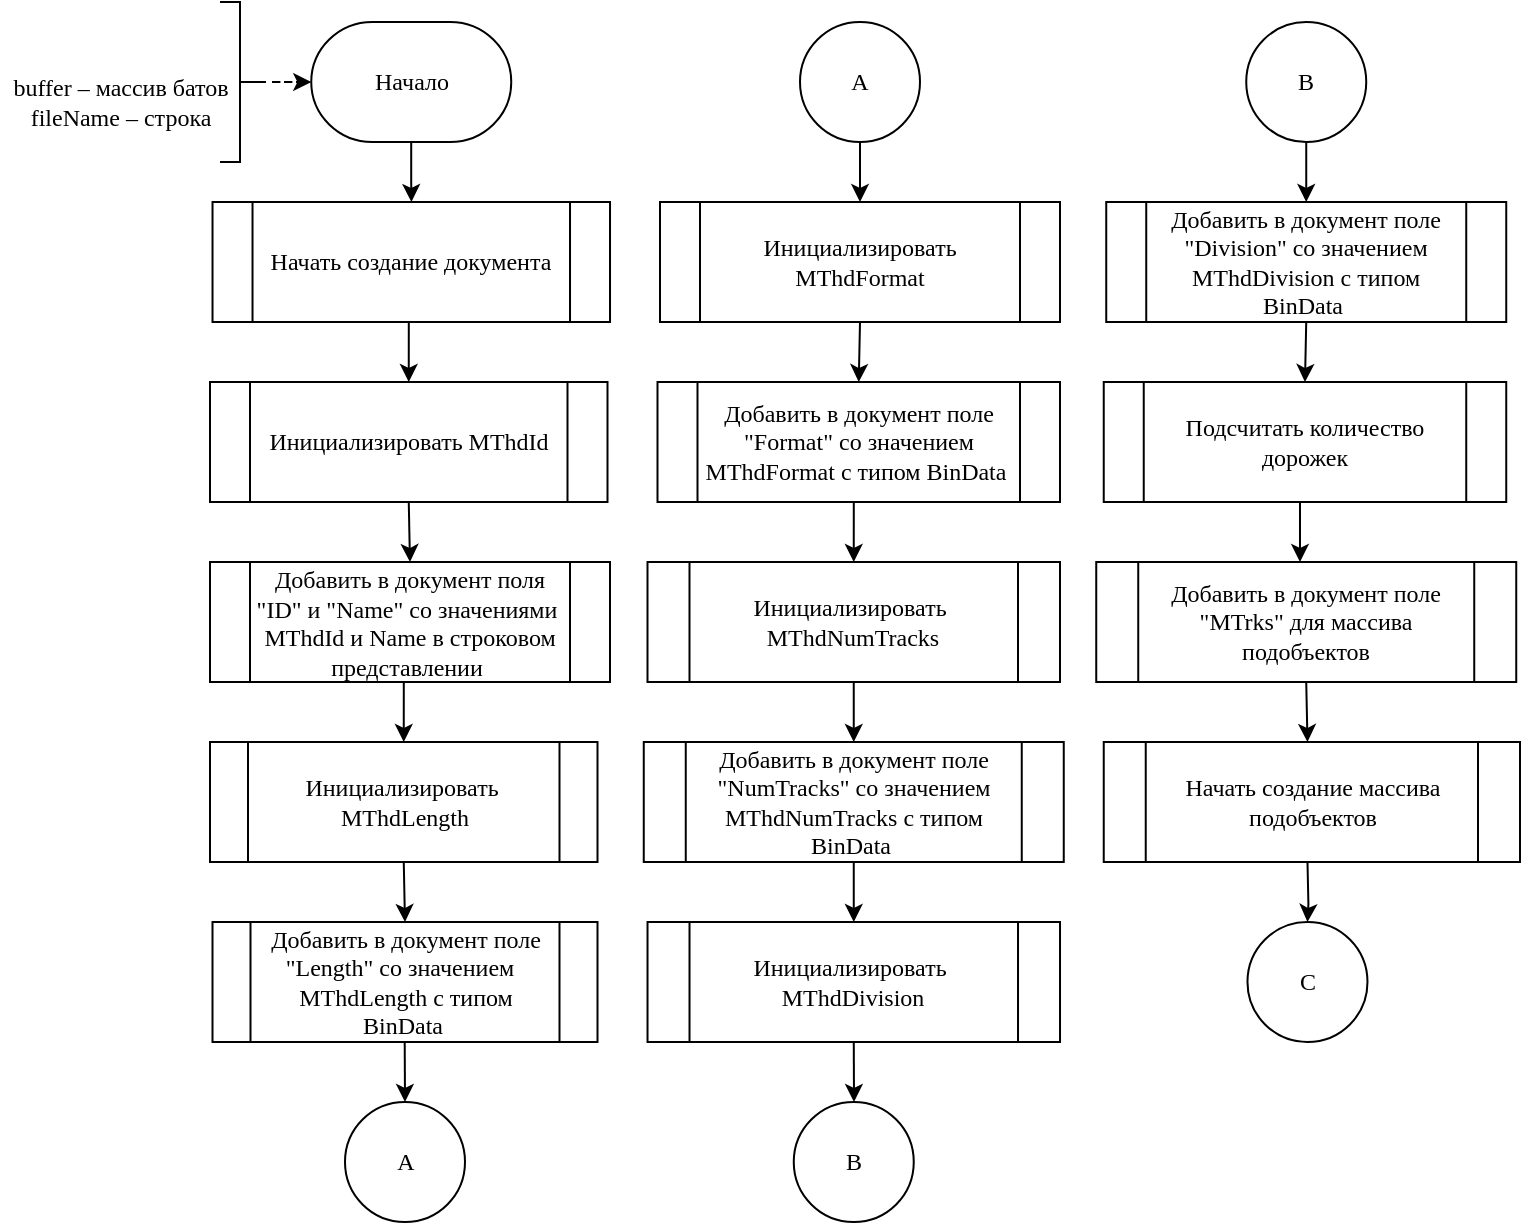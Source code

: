 <mxfile version="18.1.3" type="device"><diagram id="C5RBs43oDa-KdzZeNtuy" name="Page-1"><mxGraphModel dx="1455" dy="905" grid="1" gridSize="10" guides="1" tooltips="1" connect="1" arrows="1" fold="1" page="1" pageScale="1" pageWidth="827" pageHeight="1169" math="0" shadow="0"><root><mxCell id="WIyWlLk6GJQsqaUBKTNV-0"/><mxCell id="WIyWlLk6GJQsqaUBKTNV-1" parent="WIyWlLk6GJQsqaUBKTNV-0"/><mxCell id="UDrI1edxbIWnHdo_6bea-86" style="edgeStyle=orthogonalEdgeStyle;rounded=0;orthogonalLoop=1;jettySize=auto;html=1;entryX=0;entryY=0.5;entryDx=0;entryDy=0;entryPerimeter=0;fontFamily=Times New Roman;dashed=1;" edge="1" parent="WIyWlLk6GJQsqaUBKTNV-1" source="UDrI1edxbIWnHdo_6bea-87" target="UDrI1edxbIWnHdo_6bea-89"><mxGeometry relative="1" as="geometry"/></mxCell><mxCell id="UDrI1edxbIWnHdo_6bea-87" value="" style="strokeWidth=1;html=1;shape=mxgraph.flowchart.annotation_2;align=left;labelPosition=right;pointerEvents=1;rotation=-180;" vertex="1" parent="WIyWlLk6GJQsqaUBKTNV-1"><mxGeometry x="700" y="640" width="20" height="80" as="geometry"/></mxCell><mxCell id="UDrI1edxbIWnHdo_6bea-88" style="edgeStyle=orthogonalEdgeStyle;rounded=0;orthogonalLoop=1;jettySize=auto;html=1;fontFamily=Times New Roman;fontSize=12;" edge="1" parent="WIyWlLk6GJQsqaUBKTNV-1" source="UDrI1edxbIWnHdo_6bea-89"><mxGeometry relative="1" as="geometry"><mxPoint x="795.714" y="740" as="targetPoint"/></mxGeometry></mxCell><mxCell id="UDrI1edxbIWnHdo_6bea-89" value="&lt;font face=&quot;Times New Roman&quot;&gt;Начало&lt;/font&gt;" style="strokeWidth=1;html=1;shape=mxgraph.flowchart.terminator;whiteSpace=wrap;" vertex="1" parent="WIyWlLk6GJQsqaUBKTNV-1"><mxGeometry x="745.63" y="650" width="100" height="60" as="geometry"/></mxCell><mxCell id="UDrI1edxbIWnHdo_6bea-90" value="buffer – массив батов&lt;br&gt;fileName – строка" style="text;html=1;align=center;verticalAlign=middle;resizable=0;points=[];autosize=1;strokeColor=none;fillColor=none;fontFamily=Times New Roman;" vertex="1" parent="WIyWlLk6GJQsqaUBKTNV-1"><mxGeometry x="590" y="675" width="120" height="30" as="geometry"/></mxCell><mxCell id="UDrI1edxbIWnHdo_6bea-91" style="edgeStyle=orthogonalEdgeStyle;rounded=0;orthogonalLoop=1;jettySize=auto;html=1;exitX=0.5;exitY=1;exitDx=0;exitDy=0;entryX=0.5;entryY=0;entryDx=0;entryDy=0;fontFamily=Times New Roman;fontSize=12;" edge="1" parent="WIyWlLk6GJQsqaUBKTNV-1" target="UDrI1edxbIWnHdo_6bea-93"><mxGeometry relative="1" as="geometry"><mxPoint x="792.5" y="830" as="targetPoint"/><mxPoint x="795.625" y="800" as="sourcePoint"/></mxGeometry></mxCell><mxCell id="UDrI1edxbIWnHdo_6bea-92" style="edgeStyle=orthogonalEdgeStyle;rounded=0;orthogonalLoop=1;jettySize=auto;html=1;exitX=0.5;exitY=1;exitDx=0;exitDy=0;entryX=0.5;entryY=0;entryDx=0;entryDy=0;fontFamily=Times New Roman;fontSize=12;" edge="1" parent="WIyWlLk6GJQsqaUBKTNV-1" source="UDrI1edxbIWnHdo_6bea-93" target="UDrI1edxbIWnHdo_6bea-94"><mxGeometry relative="1" as="geometry"><mxPoint x="792.5" y="890" as="sourcePoint"/><mxPoint x="792.5" y="930" as="targetPoint"/></mxGeometry></mxCell><mxCell id="UDrI1edxbIWnHdo_6bea-93" value="&lt;div style=&quot;&quot;&gt;Инициализировать MThdId&lt;/div&gt;&lt;div style=&quot;text-align: start;&quot;&gt;&lt;/div&gt;" style="shape=process;whiteSpace=wrap;html=1;backgroundOutline=1;fontFamily=Times New Roman;fontSize=12;strokeWidth=1;" vertex="1" parent="WIyWlLk6GJQsqaUBKTNV-1"><mxGeometry x="695" y="830" width="198.75" height="60" as="geometry"/></mxCell><mxCell id="UDrI1edxbIWnHdo_6bea-94" value="&lt;div style=&quot;font-size: 13px;&quot;&gt;&lt;font style=&quot;font-size: 13px;&quot;&gt;&lt;br&gt;&lt;/font&gt;&lt;/div&gt;&lt;div&gt;&lt;font style=&quot;font-size: 12px;&quot;&gt;Добавить в документ поля &quot;ID&quot; и &quot;Name&quot; со значениями&amp;nbsp;&lt;/font&gt;&lt;/div&gt;&lt;font style=&quot;font-size: 12px;&quot;&gt;MThdId и Name&amp;nbsp;в строковом представлении&amp;nbsp;&lt;/font&gt;&lt;div&gt;&lt;font style=&quot;font-size: 12px;&quot;&gt;&amp;nbsp;&lt;/font&gt;&lt;/div&gt;&lt;div style=&quot;text-align: start;&quot;&gt;&lt;/div&gt;" style="shape=process;whiteSpace=wrap;html=1;backgroundOutline=1;fontFamily=Times New Roman;fontSize=12;strokeWidth=1;" vertex="1" parent="WIyWlLk6GJQsqaUBKTNV-1"><mxGeometry x="695" y="920" width="200" height="60" as="geometry"/></mxCell><mxCell id="UDrI1edxbIWnHdo_6bea-95" value="&lt;div style=&quot;&quot;&gt;Инициализировать&amp;nbsp;&lt;/div&gt;MThdLength&lt;div style=&quot;text-align: start;&quot;&gt;&lt;/div&gt;" style="shape=process;whiteSpace=wrap;html=1;backgroundOutline=1;fontFamily=Times New Roman;fontSize=12;strokeWidth=1;" vertex="1" parent="WIyWlLk6GJQsqaUBKTNV-1"><mxGeometry x="695" y="1010" width="193.75" height="60" as="geometry"/></mxCell><mxCell id="UDrI1edxbIWnHdo_6bea-96" style="edgeStyle=orthogonalEdgeStyle;rounded=0;orthogonalLoop=1;jettySize=auto;html=1;exitX=0.5;exitY=1;exitDx=0;exitDy=0;entryX=0.5;entryY=0;entryDx=0;entryDy=0;fontFamily=Times New Roman;fontSize=12;" edge="1" parent="WIyWlLk6GJQsqaUBKTNV-1" source="UDrI1edxbIWnHdo_6bea-94" target="UDrI1edxbIWnHdo_6bea-95"><mxGeometry relative="1" as="geometry"><mxPoint x="792.27" y="990" as="sourcePoint"/><mxPoint x="792.27" y="1020" as="targetPoint"/></mxGeometry></mxCell><mxCell id="UDrI1edxbIWnHdo_6bea-97" style="edgeStyle=orthogonalEdgeStyle;rounded=0;orthogonalLoop=1;jettySize=auto;html=1;exitX=0.5;exitY=1;exitDx=0;exitDy=0;fontFamily=Times New Roman;fontSize=12;entryX=0.5;entryY=0;entryDx=0;entryDy=0;" edge="1" parent="WIyWlLk6GJQsqaUBKTNV-1" source="UDrI1edxbIWnHdo_6bea-95" target="UDrI1edxbIWnHdo_6bea-98"><mxGeometry relative="1" as="geometry"><mxPoint x="792.27" y="1080" as="sourcePoint"/><mxPoint x="792" y="1100" as="targetPoint"/></mxGeometry></mxCell><mxCell id="UDrI1edxbIWnHdo_6bea-98" value="&lt;div style=&quot;&quot;&gt;&lt;br&gt;&lt;/div&gt;&lt;div style=&quot;&quot;&gt;Добавить в документ поле &quot;Length&quot; со значением &amp;nbsp;&lt;/div&gt;MThdLength с типом BinData&amp;nbsp;&lt;div style=&quot;&quot;&gt;&amp;nbsp;&lt;/div&gt;&lt;div style=&quot;text-align: start;&quot;&gt;&lt;/div&gt;" style="shape=process;whiteSpace=wrap;html=1;backgroundOutline=1;fontFamily=Times New Roman;fontSize=12;strokeWidth=1;" vertex="1" parent="WIyWlLk6GJQsqaUBKTNV-1"><mxGeometry x="696.25" y="1100" width="192.5" height="60" as="geometry"/></mxCell><mxCell id="UDrI1edxbIWnHdo_6bea-99" value="А" style="ellipse;whiteSpace=wrap;html=1;aspect=fixed;fontFamily=Times New Roman;fontSize=12;strokeWidth=1;" vertex="1" parent="WIyWlLk6GJQsqaUBKTNV-1"><mxGeometry x="762.5" y="1190" width="60" height="60" as="geometry"/></mxCell><mxCell id="UDrI1edxbIWnHdo_6bea-100" style="edgeStyle=orthogonalEdgeStyle;rounded=0;orthogonalLoop=1;jettySize=auto;html=1;exitX=0.5;exitY=1;exitDx=0;exitDy=0;fontFamily=Times New Roman;fontSize=12;entryX=0.5;entryY=0;entryDx=0;entryDy=0;" edge="1" parent="WIyWlLk6GJQsqaUBKTNV-1" target="UDrI1edxbIWnHdo_6bea-99"><mxGeometry relative="1" as="geometry"><mxPoint x="792.35" y="1160" as="sourcePoint"/><mxPoint x="793" y="1180" as="targetPoint"/><Array as="points"/></mxGeometry></mxCell><mxCell id="UDrI1edxbIWnHdo_6bea-101" style="edgeStyle=orthogonalEdgeStyle;rounded=0;orthogonalLoop=1;jettySize=auto;html=1;fontFamily=Times New Roman;fontSize=12;entryX=0.5;entryY=0;entryDx=0;entryDy=0;exitX=0.5;exitY=1;exitDx=0;exitDy=0;" edge="1" parent="WIyWlLk6GJQsqaUBKTNV-1" source="UDrI1edxbIWnHdo_6bea-110" target="UDrI1edxbIWnHdo_6bea-103"><mxGeometry relative="1" as="geometry"><mxPoint x="1038" y="720" as="sourcePoint"/><mxPoint x="1017.474" y="740" as="targetPoint"/></mxGeometry></mxCell><mxCell id="UDrI1edxbIWnHdo_6bea-102" style="edgeStyle=orthogonalEdgeStyle;rounded=0;orthogonalLoop=1;jettySize=auto;html=1;exitX=0.5;exitY=1;exitDx=0;exitDy=0;entryX=0.5;entryY=0;entryDx=0;entryDy=0;fontFamily=Times New Roman;fontSize=12;" edge="1" parent="WIyWlLk6GJQsqaUBKTNV-1" source="UDrI1edxbIWnHdo_6bea-103" target="UDrI1edxbIWnHdo_6bea-104"><mxGeometry relative="1" as="geometry"><mxPoint x="1020" y="800" as="sourcePoint"/><mxPoint x="1020" y="840" as="targetPoint"/></mxGeometry></mxCell><mxCell id="UDrI1edxbIWnHdo_6bea-103" value="&lt;div style=&quot;&quot;&gt;Инициализировать MThdFormat&lt;/div&gt;&lt;div style=&quot;text-align: start;&quot;&gt;&lt;/div&gt;" style="shape=process;whiteSpace=wrap;html=1;backgroundOutline=1;fontFamily=Times New Roman;fontSize=12;strokeWidth=1;" vertex="1" parent="WIyWlLk6GJQsqaUBKTNV-1"><mxGeometry x="920" y="740" width="200" height="60" as="geometry"/></mxCell><mxCell id="UDrI1edxbIWnHdo_6bea-104" value="&lt;div style=&quot;&quot;&gt;&lt;br&gt;&lt;/div&gt;&lt;div style=&quot;&quot;&gt;&lt;div&gt;Добавить в документ поле &quot;Format&quot; со значением&lt;/div&gt;MThdFormat&amp;nbsp;с типом BinData&amp;nbsp;&lt;div&gt;&amp;nbsp;&lt;/div&gt;&lt;/div&gt;&lt;div style=&quot;text-align: start;&quot;&gt;&lt;/div&gt;" style="shape=process;whiteSpace=wrap;html=1;backgroundOutline=1;fontFamily=Times New Roman;fontSize=12;strokeWidth=1;" vertex="1" parent="WIyWlLk6GJQsqaUBKTNV-1"><mxGeometry x="918.75" y="830" width="201.25" height="60" as="geometry"/></mxCell><mxCell id="UDrI1edxbIWnHdo_6bea-105" value="&lt;div style=&quot;&quot;&gt;Инициализировать&amp;nbsp;&lt;/div&gt;MThdNumTracks&lt;div style=&quot;text-align: start;&quot;&gt;&lt;/div&gt;" style="shape=process;whiteSpace=wrap;html=1;backgroundOutline=1;fontFamily=Times New Roman;fontSize=12;strokeWidth=1;" vertex="1" parent="WIyWlLk6GJQsqaUBKTNV-1"><mxGeometry x="913.75" y="920" width="206.25" height="60" as="geometry"/></mxCell><mxCell id="UDrI1edxbIWnHdo_6bea-106" style="edgeStyle=orthogonalEdgeStyle;rounded=0;orthogonalLoop=1;jettySize=auto;html=1;exitX=0.5;exitY=1;exitDx=0;exitDy=0;entryX=0.5;entryY=0;entryDx=0;entryDy=0;fontFamily=Times New Roman;fontSize=12;" edge="1" parent="WIyWlLk6GJQsqaUBKTNV-1" source="UDrI1edxbIWnHdo_6bea-104" target="UDrI1edxbIWnHdo_6bea-105"><mxGeometry relative="1" as="geometry"><mxPoint x="1019.77" y="900" as="sourcePoint"/><mxPoint x="1019.77" y="930" as="targetPoint"/></mxGeometry></mxCell><mxCell id="UDrI1edxbIWnHdo_6bea-107" style="edgeStyle=orthogonalEdgeStyle;rounded=0;orthogonalLoop=1;jettySize=auto;html=1;exitX=0.5;exitY=1;exitDx=0;exitDy=0;fontFamily=Times New Roman;fontSize=12;entryX=0.5;entryY=0;entryDx=0;entryDy=0;" edge="1" parent="WIyWlLk6GJQsqaUBKTNV-1" source="UDrI1edxbIWnHdo_6bea-105" target="UDrI1edxbIWnHdo_6bea-108"><mxGeometry relative="1" as="geometry"><mxPoint x="1019.77" y="990" as="sourcePoint"/><mxPoint x="1019.5" y="1010" as="targetPoint"/></mxGeometry></mxCell><mxCell id="UDrI1edxbIWnHdo_6bea-108" value="&lt;div style=&quot;&quot;&gt;&lt;br&gt;&lt;/div&gt;&lt;div style=&quot;&quot;&gt;Добавить в документ поле &quot;NumTracks&quot; со значением&lt;/div&gt;MThdNumTracks&amp;nbsp;с типом BinData&amp;nbsp;&lt;div style=&quot;&quot;&gt;&amp;nbsp;&lt;/div&gt;&lt;div style=&quot;text-align: start;&quot;&gt;&lt;/div&gt;" style="shape=process;whiteSpace=wrap;html=1;backgroundOutline=1;fontFamily=Times New Roman;fontSize=12;strokeWidth=1;" vertex="1" parent="WIyWlLk6GJQsqaUBKTNV-1"><mxGeometry x="911.88" y="1010" width="210" height="60" as="geometry"/></mxCell><mxCell id="UDrI1edxbIWnHdo_6bea-109" value="B" style="ellipse;whiteSpace=wrap;html=1;aspect=fixed;fontFamily=Times New Roman;fontSize=12;strokeWidth=1;" vertex="1" parent="WIyWlLk6GJQsqaUBKTNV-1"><mxGeometry x="986.88" y="1190" width="60" height="60" as="geometry"/></mxCell><mxCell id="UDrI1edxbIWnHdo_6bea-110" value="A" style="ellipse;whiteSpace=wrap;html=1;aspect=fixed;fontFamily=Times New Roman;fontSize=12;strokeWidth=1;" vertex="1" parent="WIyWlLk6GJQsqaUBKTNV-1"><mxGeometry x="990" y="650" width="60" height="60" as="geometry"/></mxCell><mxCell id="UDrI1edxbIWnHdo_6bea-111" style="edgeStyle=orthogonalEdgeStyle;rounded=0;orthogonalLoop=1;jettySize=auto;html=1;exitX=0.5;exitY=1;exitDx=0;exitDy=0;fontFamily=Times New Roman;fontSize=12;entryX=0.5;entryY=0;entryDx=0;entryDy=0;" edge="1" parent="WIyWlLk6GJQsqaUBKTNV-1" source="UDrI1edxbIWnHdo_6bea-108" target="UDrI1edxbIWnHdo_6bea-112"><mxGeometry relative="1" as="geometry"><mxPoint x="1016.585" y="1080" as="sourcePoint"/><mxPoint x="1017" y="1100" as="targetPoint"/></mxGeometry></mxCell><mxCell id="UDrI1edxbIWnHdo_6bea-112" value="&lt;div style=&quot;&quot;&gt;Инициализировать&amp;nbsp;&lt;/div&gt;MThdDivision&lt;div style=&quot;text-align: start;&quot;&gt;&lt;/div&gt;" style="shape=process;whiteSpace=wrap;html=1;backgroundOutline=1;fontFamily=Times New Roman;fontSize=12;strokeWidth=1;" vertex="1" parent="WIyWlLk6GJQsqaUBKTNV-1"><mxGeometry x="913.76" y="1100" width="206.25" height="60" as="geometry"/></mxCell><mxCell id="UDrI1edxbIWnHdo_6bea-113" style="edgeStyle=orthogonalEdgeStyle;rounded=0;orthogonalLoop=1;jettySize=auto;html=1;exitX=0.5;exitY=1;exitDx=0;exitDy=0;fontFamily=Times New Roman;fontSize=12;" edge="1" parent="WIyWlLk6GJQsqaUBKTNV-1" source="UDrI1edxbIWnHdo_6bea-112"><mxGeometry relative="1" as="geometry"><mxPoint x="1016.54" y="1170" as="sourcePoint"/><mxPoint x="1017" y="1190" as="targetPoint"/></mxGeometry></mxCell><mxCell id="UDrI1edxbIWnHdo_6bea-114" style="edgeStyle=orthogonalEdgeStyle;rounded=0;orthogonalLoop=1;jettySize=auto;html=1;fontFamily=Times New Roman;fontSize=12;entryX=0.5;entryY=0;entryDx=0;entryDy=0;exitX=0.5;exitY=1;exitDx=0;exitDy=0;" edge="1" parent="WIyWlLk6GJQsqaUBKTNV-1" source="UDrI1edxbIWnHdo_6bea-122" target="UDrI1edxbIWnHdo_6bea-116"><mxGeometry relative="1" as="geometry"><mxPoint x="1261.12" y="720" as="sourcePoint"/><mxPoint x="1240.594" y="740" as="targetPoint"/></mxGeometry></mxCell><mxCell id="UDrI1edxbIWnHdo_6bea-115" style="edgeStyle=orthogonalEdgeStyle;rounded=0;orthogonalLoop=1;jettySize=auto;html=1;exitX=0.5;exitY=1;exitDx=0;exitDy=0;entryX=0.5;entryY=0;entryDx=0;entryDy=0;fontFamily=Times New Roman;fontSize=12;" edge="1" parent="WIyWlLk6GJQsqaUBKTNV-1" source="UDrI1edxbIWnHdo_6bea-116" target="UDrI1edxbIWnHdo_6bea-117"><mxGeometry relative="1" as="geometry"><mxPoint x="1243.12" y="800" as="sourcePoint"/><mxPoint x="1243.12" y="840" as="targetPoint"/></mxGeometry></mxCell><mxCell id="UDrI1edxbIWnHdo_6bea-116" value="&lt;div style=&quot;&quot;&gt;&lt;br&gt;&lt;/div&gt;&lt;div style=&quot;&quot;&gt;&lt;div&gt;Добавить в документ поле &quot;Division&quot; со значением&lt;/div&gt;MThdDivision&amp;nbsp;с типом BinData&amp;nbsp;&lt;div&gt;&amp;nbsp;&lt;/div&gt;&lt;/div&gt;&lt;div style=&quot;text-align: start;&quot;&gt;&lt;/div&gt;" style="shape=process;whiteSpace=wrap;html=1;backgroundOutline=1;fontFamily=Times New Roman;fontSize=12;strokeWidth=1;" vertex="1" parent="WIyWlLk6GJQsqaUBKTNV-1"><mxGeometry x="1143.12" y="740" width="200" height="60" as="geometry"/></mxCell><mxCell id="UDrI1edxbIWnHdo_6bea-117" value="&lt;div style=&quot;&quot;&gt;Подсчитать количество дорожек&lt;/div&gt;&lt;div style=&quot;text-align: start;&quot;&gt;&lt;/div&gt;" style="shape=process;whiteSpace=wrap;html=1;backgroundOutline=1;fontFamily=Times New Roman;fontSize=12;strokeWidth=1;" vertex="1" parent="WIyWlLk6GJQsqaUBKTNV-1"><mxGeometry x="1141.87" y="830" width="201.25" height="60" as="geometry"/></mxCell><mxCell id="UDrI1edxbIWnHdo_6bea-118" style="edgeStyle=orthogonalEdgeStyle;rounded=0;orthogonalLoop=1;jettySize=auto;html=1;exitX=0.5;exitY=1;exitDx=0;exitDy=0;entryX=0.5;entryY=0;entryDx=0;entryDy=0;fontFamily=Times New Roman;fontSize=12;" edge="1" parent="WIyWlLk6GJQsqaUBKTNV-1" source="UDrI1edxbIWnHdo_6bea-117"><mxGeometry relative="1" as="geometry"><mxPoint x="1242.89" y="900" as="sourcePoint"/><mxPoint x="1239.995" y="920" as="targetPoint"/></mxGeometry></mxCell><mxCell id="UDrI1edxbIWnHdo_6bea-119" style="edgeStyle=orthogonalEdgeStyle;rounded=0;orthogonalLoop=1;jettySize=auto;html=1;exitX=0.5;exitY=1;exitDx=0;exitDy=0;entryX=0.5;entryY=0;entryDx=0;entryDy=0;fontSize=12;" edge="1" parent="WIyWlLk6GJQsqaUBKTNV-1" source="UDrI1edxbIWnHdo_6bea-120"><mxGeometry relative="1" as="geometry"><mxPoint x="1243.745" y="1010" as="targetPoint"/></mxGeometry></mxCell><mxCell id="UDrI1edxbIWnHdo_6bea-120" value="&lt;div style=&quot;&quot;&gt;&lt;br&gt;&lt;/div&gt;&lt;div style=&quot;&quot;&gt;&lt;div&gt;Добавить в документ поле &quot;MTrks&quot; для массива подобъектов&lt;/div&gt;&lt;div&gt;&amp;nbsp;&lt;/div&gt;&lt;/div&gt;&lt;div style=&quot;text-align: start;&quot;&gt;&lt;/div&gt;" style="shape=process;whiteSpace=wrap;html=1;backgroundOutline=1;fontFamily=Times New Roman;fontSize=12;strokeWidth=1;" vertex="1" parent="WIyWlLk6GJQsqaUBKTNV-1"><mxGeometry x="1138.12" y="920" width="210" height="60" as="geometry"/></mxCell><mxCell id="UDrI1edxbIWnHdo_6bea-121" value="C" style="ellipse;whiteSpace=wrap;html=1;aspect=fixed;fontFamily=Times New Roman;fontSize=12;strokeWidth=1;" vertex="1" parent="WIyWlLk6GJQsqaUBKTNV-1"><mxGeometry x="1213.74" y="1100" width="60" height="60" as="geometry"/></mxCell><mxCell id="UDrI1edxbIWnHdo_6bea-122" value="B" style="ellipse;whiteSpace=wrap;html=1;aspect=fixed;fontFamily=Times New Roman;fontSize=12;strokeWidth=1;" vertex="1" parent="WIyWlLk6GJQsqaUBKTNV-1"><mxGeometry x="1213.12" y="650" width="60" height="60" as="geometry"/></mxCell><mxCell id="UDrI1edxbIWnHdo_6bea-123" style="edgeStyle=orthogonalEdgeStyle;rounded=0;orthogonalLoop=1;jettySize=auto;html=1;exitX=0.5;exitY=1;exitDx=0;exitDy=0;fontSize=12;" edge="1" parent="WIyWlLk6GJQsqaUBKTNV-1" target="UDrI1edxbIWnHdo_6bea-121"><mxGeometry relative="1" as="geometry"><mxPoint x="1243.745" y="1070" as="sourcePoint"/></mxGeometry></mxCell><mxCell id="UDrI1edxbIWnHdo_6bea-125" value="&lt;div style=&quot;&quot;&gt;Начать создание документа&lt;/div&gt;&lt;div style=&quot;text-align: start;&quot;&gt;&lt;/div&gt;" style="shape=process;whiteSpace=wrap;html=1;backgroundOutline=1;fontFamily=Times New Roman;fontSize=12;strokeWidth=1;" vertex="1" parent="WIyWlLk6GJQsqaUBKTNV-1"><mxGeometry x="696.26" y="740" width="198.75" height="60" as="geometry"/></mxCell><mxCell id="UDrI1edxbIWnHdo_6bea-126" value="&lt;div style=&quot;&quot;&gt;Начать создание массива подобъектов&lt;br&gt;&lt;/div&gt;&lt;div style=&quot;text-align: start;&quot;&gt;&lt;/div&gt;" style="shape=process;whiteSpace=wrap;html=1;backgroundOutline=1;fontFamily=Times New Roman;fontSize=12;strokeWidth=1;" vertex="1" parent="WIyWlLk6GJQsqaUBKTNV-1"><mxGeometry x="1141.87" y="1010" width="208.13" height="60" as="geometry"/></mxCell></root></mxGraphModel></diagram></mxfile>